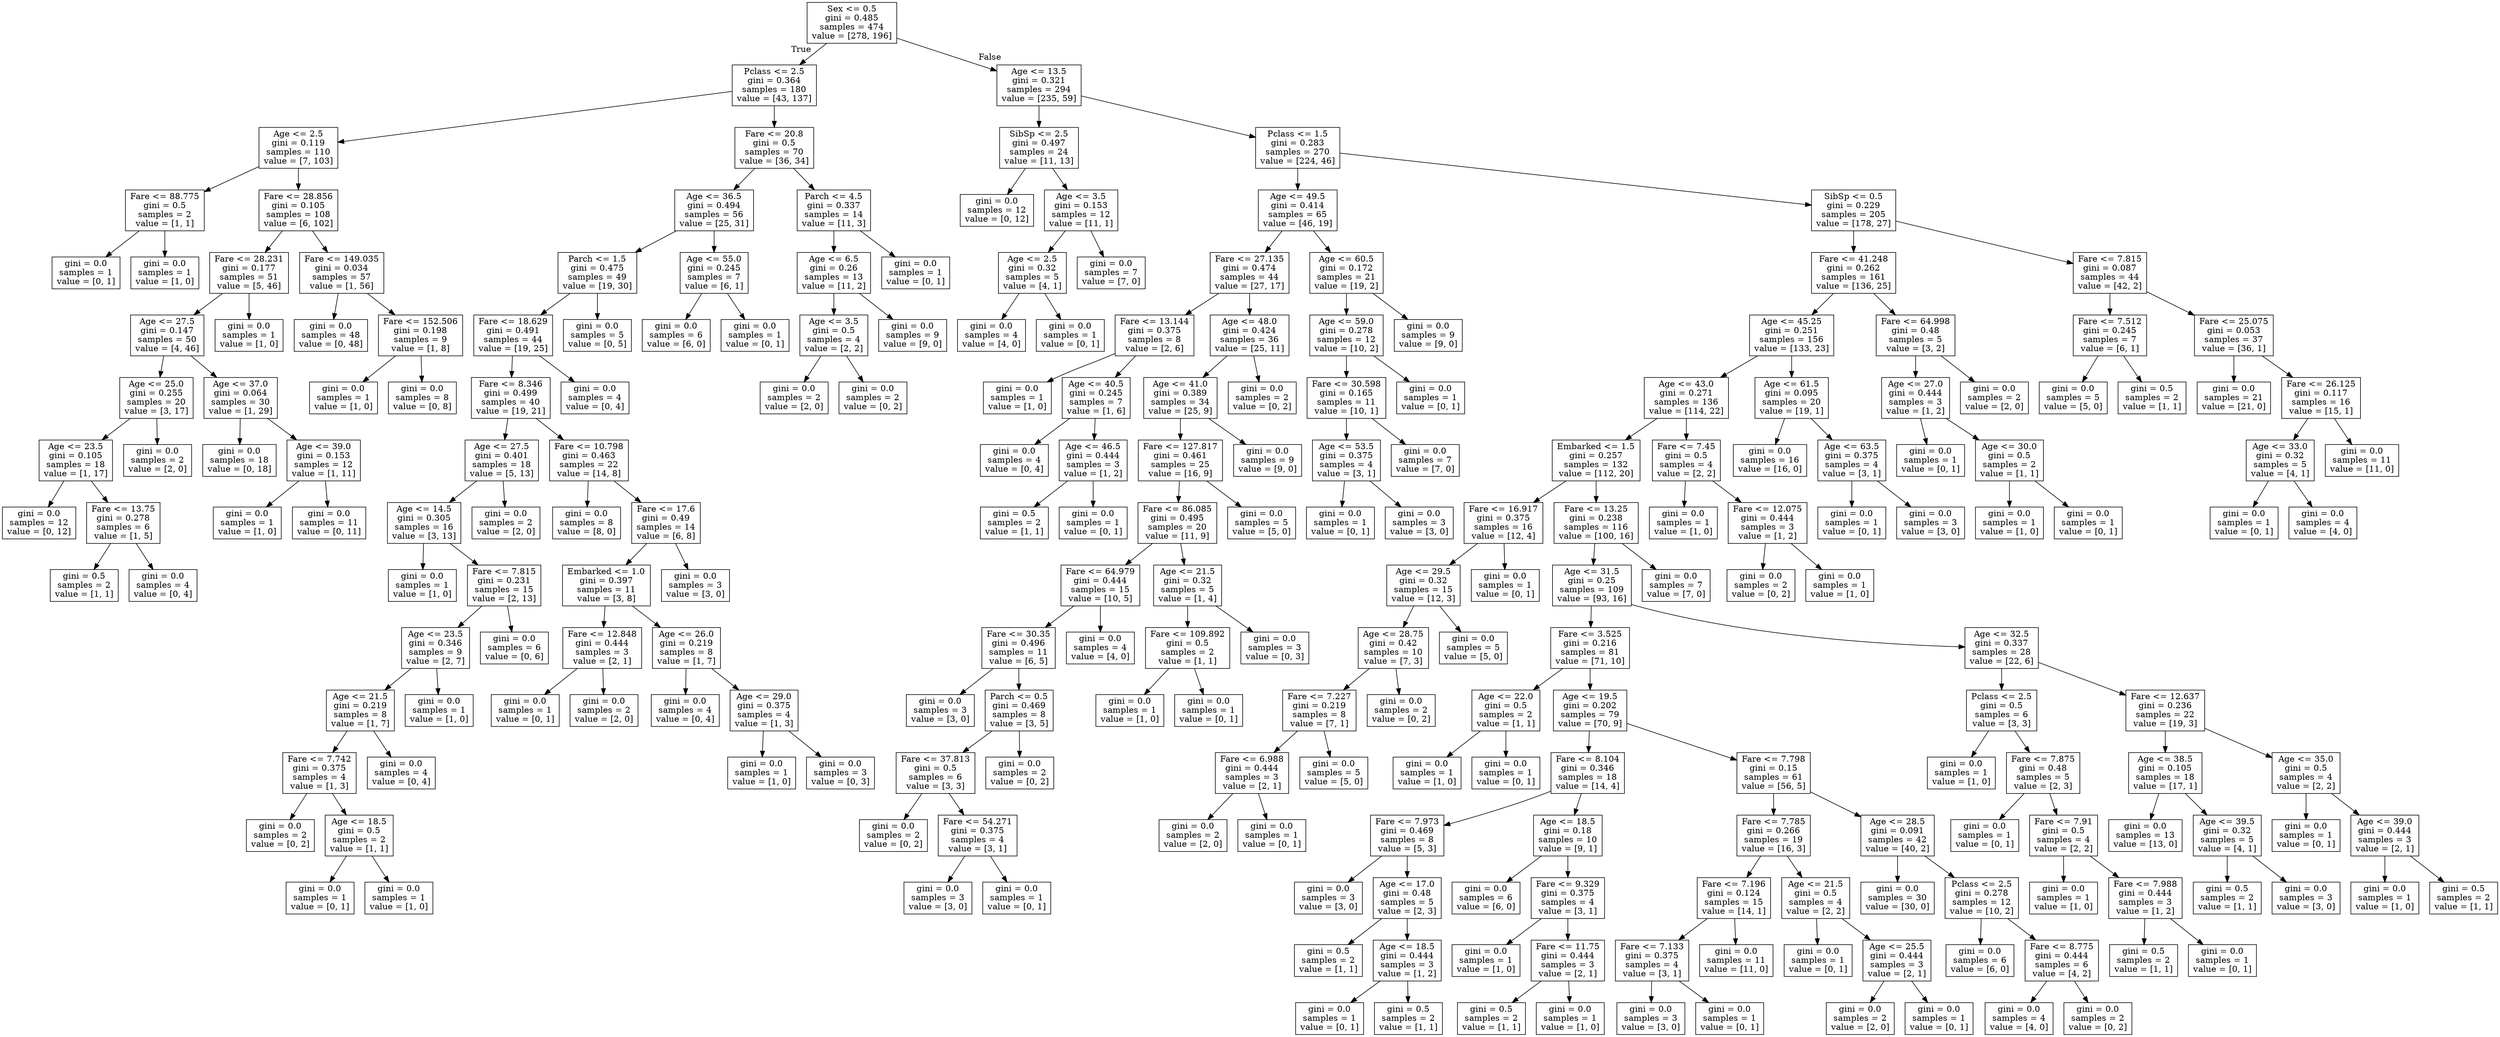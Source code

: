 digraph Tree {
node [shape=box] ;
0 [label="Sex <= 0.5\ngini = 0.485\nsamples = 474\nvalue = [278, 196]"] ;
1 [label="Pclass <= 2.5\ngini = 0.364\nsamples = 180\nvalue = [43, 137]"] ;
0 -> 1 [labeldistance=2.5, labelangle=45, headlabel="True"] ;
2 [label="Age <= 2.5\ngini = 0.119\nsamples = 110\nvalue = [7, 103]"] ;
1 -> 2 ;
3 [label="Fare <= 88.775\ngini = 0.5\nsamples = 2\nvalue = [1, 1]"] ;
2 -> 3 ;
4 [label="gini = 0.0\nsamples = 1\nvalue = [0, 1]"] ;
3 -> 4 ;
5 [label="gini = 0.0\nsamples = 1\nvalue = [1, 0]"] ;
3 -> 5 ;
6 [label="Fare <= 28.856\ngini = 0.105\nsamples = 108\nvalue = [6, 102]"] ;
2 -> 6 ;
7 [label="Fare <= 28.231\ngini = 0.177\nsamples = 51\nvalue = [5, 46]"] ;
6 -> 7 ;
8 [label="Age <= 27.5\ngini = 0.147\nsamples = 50\nvalue = [4, 46]"] ;
7 -> 8 ;
9 [label="Age <= 25.0\ngini = 0.255\nsamples = 20\nvalue = [3, 17]"] ;
8 -> 9 ;
10 [label="Age <= 23.5\ngini = 0.105\nsamples = 18\nvalue = [1, 17]"] ;
9 -> 10 ;
11 [label="gini = 0.0\nsamples = 12\nvalue = [0, 12]"] ;
10 -> 11 ;
12 [label="Fare <= 13.75\ngini = 0.278\nsamples = 6\nvalue = [1, 5]"] ;
10 -> 12 ;
13 [label="gini = 0.5\nsamples = 2\nvalue = [1, 1]"] ;
12 -> 13 ;
14 [label="gini = 0.0\nsamples = 4\nvalue = [0, 4]"] ;
12 -> 14 ;
15 [label="gini = 0.0\nsamples = 2\nvalue = [2, 0]"] ;
9 -> 15 ;
16 [label="Age <= 37.0\ngini = 0.064\nsamples = 30\nvalue = [1, 29]"] ;
8 -> 16 ;
17 [label="gini = 0.0\nsamples = 18\nvalue = [0, 18]"] ;
16 -> 17 ;
18 [label="Age <= 39.0\ngini = 0.153\nsamples = 12\nvalue = [1, 11]"] ;
16 -> 18 ;
19 [label="gini = 0.0\nsamples = 1\nvalue = [1, 0]"] ;
18 -> 19 ;
20 [label="gini = 0.0\nsamples = 11\nvalue = [0, 11]"] ;
18 -> 20 ;
21 [label="gini = 0.0\nsamples = 1\nvalue = [1, 0]"] ;
7 -> 21 ;
22 [label="Fare <= 149.035\ngini = 0.034\nsamples = 57\nvalue = [1, 56]"] ;
6 -> 22 ;
23 [label="gini = 0.0\nsamples = 48\nvalue = [0, 48]"] ;
22 -> 23 ;
24 [label="Fare <= 152.506\ngini = 0.198\nsamples = 9\nvalue = [1, 8]"] ;
22 -> 24 ;
25 [label="gini = 0.0\nsamples = 1\nvalue = [1, 0]"] ;
24 -> 25 ;
26 [label="gini = 0.0\nsamples = 8\nvalue = [0, 8]"] ;
24 -> 26 ;
27 [label="Fare <= 20.8\ngini = 0.5\nsamples = 70\nvalue = [36, 34]"] ;
1 -> 27 ;
28 [label="Age <= 36.5\ngini = 0.494\nsamples = 56\nvalue = [25, 31]"] ;
27 -> 28 ;
29 [label="Parch <= 1.5\ngini = 0.475\nsamples = 49\nvalue = [19, 30]"] ;
28 -> 29 ;
30 [label="Fare <= 18.629\ngini = 0.491\nsamples = 44\nvalue = [19, 25]"] ;
29 -> 30 ;
31 [label="Fare <= 8.346\ngini = 0.499\nsamples = 40\nvalue = [19, 21]"] ;
30 -> 31 ;
32 [label="Age <= 27.5\ngini = 0.401\nsamples = 18\nvalue = [5, 13]"] ;
31 -> 32 ;
33 [label="Age <= 14.5\ngini = 0.305\nsamples = 16\nvalue = [3, 13]"] ;
32 -> 33 ;
34 [label="gini = 0.0\nsamples = 1\nvalue = [1, 0]"] ;
33 -> 34 ;
35 [label="Fare <= 7.815\ngini = 0.231\nsamples = 15\nvalue = [2, 13]"] ;
33 -> 35 ;
36 [label="Age <= 23.5\ngini = 0.346\nsamples = 9\nvalue = [2, 7]"] ;
35 -> 36 ;
37 [label="Age <= 21.5\ngini = 0.219\nsamples = 8\nvalue = [1, 7]"] ;
36 -> 37 ;
38 [label="Fare <= 7.742\ngini = 0.375\nsamples = 4\nvalue = [1, 3]"] ;
37 -> 38 ;
39 [label="gini = 0.0\nsamples = 2\nvalue = [0, 2]"] ;
38 -> 39 ;
40 [label="Age <= 18.5\ngini = 0.5\nsamples = 2\nvalue = [1, 1]"] ;
38 -> 40 ;
41 [label="gini = 0.0\nsamples = 1\nvalue = [0, 1]"] ;
40 -> 41 ;
42 [label="gini = 0.0\nsamples = 1\nvalue = [1, 0]"] ;
40 -> 42 ;
43 [label="gini = 0.0\nsamples = 4\nvalue = [0, 4]"] ;
37 -> 43 ;
44 [label="gini = 0.0\nsamples = 1\nvalue = [1, 0]"] ;
36 -> 44 ;
45 [label="gini = 0.0\nsamples = 6\nvalue = [0, 6]"] ;
35 -> 45 ;
46 [label="gini = 0.0\nsamples = 2\nvalue = [2, 0]"] ;
32 -> 46 ;
47 [label="Fare <= 10.798\ngini = 0.463\nsamples = 22\nvalue = [14, 8]"] ;
31 -> 47 ;
48 [label="gini = 0.0\nsamples = 8\nvalue = [8, 0]"] ;
47 -> 48 ;
49 [label="Fare <= 17.6\ngini = 0.49\nsamples = 14\nvalue = [6, 8]"] ;
47 -> 49 ;
50 [label="Embarked <= 1.0\ngini = 0.397\nsamples = 11\nvalue = [3, 8]"] ;
49 -> 50 ;
51 [label="Fare <= 12.848\ngini = 0.444\nsamples = 3\nvalue = [2, 1]"] ;
50 -> 51 ;
52 [label="gini = 0.0\nsamples = 1\nvalue = [0, 1]"] ;
51 -> 52 ;
53 [label="gini = 0.0\nsamples = 2\nvalue = [2, 0]"] ;
51 -> 53 ;
54 [label="Age <= 26.0\ngini = 0.219\nsamples = 8\nvalue = [1, 7]"] ;
50 -> 54 ;
55 [label="gini = 0.0\nsamples = 4\nvalue = [0, 4]"] ;
54 -> 55 ;
56 [label="Age <= 29.0\ngini = 0.375\nsamples = 4\nvalue = [1, 3]"] ;
54 -> 56 ;
57 [label="gini = 0.0\nsamples = 1\nvalue = [1, 0]"] ;
56 -> 57 ;
58 [label="gini = 0.0\nsamples = 3\nvalue = [0, 3]"] ;
56 -> 58 ;
59 [label="gini = 0.0\nsamples = 3\nvalue = [3, 0]"] ;
49 -> 59 ;
60 [label="gini = 0.0\nsamples = 4\nvalue = [0, 4]"] ;
30 -> 60 ;
61 [label="gini = 0.0\nsamples = 5\nvalue = [0, 5]"] ;
29 -> 61 ;
62 [label="Age <= 55.0\ngini = 0.245\nsamples = 7\nvalue = [6, 1]"] ;
28 -> 62 ;
63 [label="gini = 0.0\nsamples = 6\nvalue = [6, 0]"] ;
62 -> 63 ;
64 [label="gini = 0.0\nsamples = 1\nvalue = [0, 1]"] ;
62 -> 64 ;
65 [label="Parch <= 4.5\ngini = 0.337\nsamples = 14\nvalue = [11, 3]"] ;
27 -> 65 ;
66 [label="Age <= 6.5\ngini = 0.26\nsamples = 13\nvalue = [11, 2]"] ;
65 -> 66 ;
67 [label="Age <= 3.5\ngini = 0.5\nsamples = 4\nvalue = [2, 2]"] ;
66 -> 67 ;
68 [label="gini = 0.0\nsamples = 2\nvalue = [2, 0]"] ;
67 -> 68 ;
69 [label="gini = 0.0\nsamples = 2\nvalue = [0, 2]"] ;
67 -> 69 ;
70 [label="gini = 0.0\nsamples = 9\nvalue = [9, 0]"] ;
66 -> 70 ;
71 [label="gini = 0.0\nsamples = 1\nvalue = [0, 1]"] ;
65 -> 71 ;
72 [label="Age <= 13.5\ngini = 0.321\nsamples = 294\nvalue = [235, 59]"] ;
0 -> 72 [labeldistance=2.5, labelangle=-45, headlabel="False"] ;
73 [label="SibSp <= 2.5\ngini = 0.497\nsamples = 24\nvalue = [11, 13]"] ;
72 -> 73 ;
74 [label="gini = 0.0\nsamples = 12\nvalue = [0, 12]"] ;
73 -> 74 ;
75 [label="Age <= 3.5\ngini = 0.153\nsamples = 12\nvalue = [11, 1]"] ;
73 -> 75 ;
76 [label="Age <= 2.5\ngini = 0.32\nsamples = 5\nvalue = [4, 1]"] ;
75 -> 76 ;
77 [label="gini = 0.0\nsamples = 4\nvalue = [4, 0]"] ;
76 -> 77 ;
78 [label="gini = 0.0\nsamples = 1\nvalue = [0, 1]"] ;
76 -> 78 ;
79 [label="gini = 0.0\nsamples = 7\nvalue = [7, 0]"] ;
75 -> 79 ;
80 [label="Pclass <= 1.5\ngini = 0.283\nsamples = 270\nvalue = [224, 46]"] ;
72 -> 80 ;
81 [label="Age <= 49.5\ngini = 0.414\nsamples = 65\nvalue = [46, 19]"] ;
80 -> 81 ;
82 [label="Fare <= 27.135\ngini = 0.474\nsamples = 44\nvalue = [27, 17]"] ;
81 -> 82 ;
83 [label="Fare <= 13.144\ngini = 0.375\nsamples = 8\nvalue = [2, 6]"] ;
82 -> 83 ;
84 [label="gini = 0.0\nsamples = 1\nvalue = [1, 0]"] ;
83 -> 84 ;
85 [label="Age <= 40.5\ngini = 0.245\nsamples = 7\nvalue = [1, 6]"] ;
83 -> 85 ;
86 [label="gini = 0.0\nsamples = 4\nvalue = [0, 4]"] ;
85 -> 86 ;
87 [label="Age <= 46.5\ngini = 0.444\nsamples = 3\nvalue = [1, 2]"] ;
85 -> 87 ;
88 [label="gini = 0.5\nsamples = 2\nvalue = [1, 1]"] ;
87 -> 88 ;
89 [label="gini = 0.0\nsamples = 1\nvalue = [0, 1]"] ;
87 -> 89 ;
90 [label="Age <= 48.0\ngini = 0.424\nsamples = 36\nvalue = [25, 11]"] ;
82 -> 90 ;
91 [label="Age <= 41.0\ngini = 0.389\nsamples = 34\nvalue = [25, 9]"] ;
90 -> 91 ;
92 [label="Fare <= 127.817\ngini = 0.461\nsamples = 25\nvalue = [16, 9]"] ;
91 -> 92 ;
93 [label="Fare <= 86.085\ngini = 0.495\nsamples = 20\nvalue = [11, 9]"] ;
92 -> 93 ;
94 [label="Fare <= 64.979\ngini = 0.444\nsamples = 15\nvalue = [10, 5]"] ;
93 -> 94 ;
95 [label="Fare <= 30.35\ngini = 0.496\nsamples = 11\nvalue = [6, 5]"] ;
94 -> 95 ;
96 [label="gini = 0.0\nsamples = 3\nvalue = [3, 0]"] ;
95 -> 96 ;
97 [label="Parch <= 0.5\ngini = 0.469\nsamples = 8\nvalue = [3, 5]"] ;
95 -> 97 ;
98 [label="Fare <= 37.813\ngini = 0.5\nsamples = 6\nvalue = [3, 3]"] ;
97 -> 98 ;
99 [label="gini = 0.0\nsamples = 2\nvalue = [0, 2]"] ;
98 -> 99 ;
100 [label="Fare <= 54.271\ngini = 0.375\nsamples = 4\nvalue = [3, 1]"] ;
98 -> 100 ;
101 [label="gini = 0.0\nsamples = 3\nvalue = [3, 0]"] ;
100 -> 101 ;
102 [label="gini = 0.0\nsamples = 1\nvalue = [0, 1]"] ;
100 -> 102 ;
103 [label="gini = 0.0\nsamples = 2\nvalue = [0, 2]"] ;
97 -> 103 ;
104 [label="gini = 0.0\nsamples = 4\nvalue = [4, 0]"] ;
94 -> 104 ;
105 [label="Age <= 21.5\ngini = 0.32\nsamples = 5\nvalue = [1, 4]"] ;
93 -> 105 ;
106 [label="Fare <= 109.892\ngini = 0.5\nsamples = 2\nvalue = [1, 1]"] ;
105 -> 106 ;
107 [label="gini = 0.0\nsamples = 1\nvalue = [1, 0]"] ;
106 -> 107 ;
108 [label="gini = 0.0\nsamples = 1\nvalue = [0, 1]"] ;
106 -> 108 ;
109 [label="gini = 0.0\nsamples = 3\nvalue = [0, 3]"] ;
105 -> 109 ;
110 [label="gini = 0.0\nsamples = 5\nvalue = [5, 0]"] ;
92 -> 110 ;
111 [label="gini = 0.0\nsamples = 9\nvalue = [9, 0]"] ;
91 -> 111 ;
112 [label="gini = 0.0\nsamples = 2\nvalue = [0, 2]"] ;
90 -> 112 ;
113 [label="Age <= 60.5\ngini = 0.172\nsamples = 21\nvalue = [19, 2]"] ;
81 -> 113 ;
114 [label="Age <= 59.0\ngini = 0.278\nsamples = 12\nvalue = [10, 2]"] ;
113 -> 114 ;
115 [label="Fare <= 30.598\ngini = 0.165\nsamples = 11\nvalue = [10, 1]"] ;
114 -> 115 ;
116 [label="Age <= 53.5\ngini = 0.375\nsamples = 4\nvalue = [3, 1]"] ;
115 -> 116 ;
117 [label="gini = 0.0\nsamples = 1\nvalue = [0, 1]"] ;
116 -> 117 ;
118 [label="gini = 0.0\nsamples = 3\nvalue = [3, 0]"] ;
116 -> 118 ;
119 [label="gini = 0.0\nsamples = 7\nvalue = [7, 0]"] ;
115 -> 119 ;
120 [label="gini = 0.0\nsamples = 1\nvalue = [0, 1]"] ;
114 -> 120 ;
121 [label="gini = 0.0\nsamples = 9\nvalue = [9, 0]"] ;
113 -> 121 ;
122 [label="SibSp <= 0.5\ngini = 0.229\nsamples = 205\nvalue = [178, 27]"] ;
80 -> 122 ;
123 [label="Fare <= 41.248\ngini = 0.262\nsamples = 161\nvalue = [136, 25]"] ;
122 -> 123 ;
124 [label="Age <= 45.25\ngini = 0.251\nsamples = 156\nvalue = [133, 23]"] ;
123 -> 124 ;
125 [label="Age <= 43.0\ngini = 0.271\nsamples = 136\nvalue = [114, 22]"] ;
124 -> 125 ;
126 [label="Embarked <= 1.5\ngini = 0.257\nsamples = 132\nvalue = [112, 20]"] ;
125 -> 126 ;
127 [label="Fare <= 16.917\ngini = 0.375\nsamples = 16\nvalue = [12, 4]"] ;
126 -> 127 ;
128 [label="Age <= 29.5\ngini = 0.32\nsamples = 15\nvalue = [12, 3]"] ;
127 -> 128 ;
129 [label="Age <= 28.75\ngini = 0.42\nsamples = 10\nvalue = [7, 3]"] ;
128 -> 129 ;
130 [label="Fare <= 7.227\ngini = 0.219\nsamples = 8\nvalue = [7, 1]"] ;
129 -> 130 ;
131 [label="Fare <= 6.988\ngini = 0.444\nsamples = 3\nvalue = [2, 1]"] ;
130 -> 131 ;
132 [label="gini = 0.0\nsamples = 2\nvalue = [2, 0]"] ;
131 -> 132 ;
133 [label="gini = 0.0\nsamples = 1\nvalue = [0, 1]"] ;
131 -> 133 ;
134 [label="gini = 0.0\nsamples = 5\nvalue = [5, 0]"] ;
130 -> 134 ;
135 [label="gini = 0.0\nsamples = 2\nvalue = [0, 2]"] ;
129 -> 135 ;
136 [label="gini = 0.0\nsamples = 5\nvalue = [5, 0]"] ;
128 -> 136 ;
137 [label="gini = 0.0\nsamples = 1\nvalue = [0, 1]"] ;
127 -> 137 ;
138 [label="Fare <= 13.25\ngini = 0.238\nsamples = 116\nvalue = [100, 16]"] ;
126 -> 138 ;
139 [label="Age <= 31.5\ngini = 0.25\nsamples = 109\nvalue = [93, 16]"] ;
138 -> 139 ;
140 [label="Fare <= 3.525\ngini = 0.216\nsamples = 81\nvalue = [71, 10]"] ;
139 -> 140 ;
141 [label="Age <= 22.0\ngini = 0.5\nsamples = 2\nvalue = [1, 1]"] ;
140 -> 141 ;
142 [label="gini = 0.0\nsamples = 1\nvalue = [1, 0]"] ;
141 -> 142 ;
143 [label="gini = 0.0\nsamples = 1\nvalue = [0, 1]"] ;
141 -> 143 ;
144 [label="Age <= 19.5\ngini = 0.202\nsamples = 79\nvalue = [70, 9]"] ;
140 -> 144 ;
145 [label="Fare <= 8.104\ngini = 0.346\nsamples = 18\nvalue = [14, 4]"] ;
144 -> 145 ;
146 [label="Fare <= 7.973\ngini = 0.469\nsamples = 8\nvalue = [5, 3]"] ;
145 -> 146 ;
147 [label="gini = 0.0\nsamples = 3\nvalue = [3, 0]"] ;
146 -> 147 ;
148 [label="Age <= 17.0\ngini = 0.48\nsamples = 5\nvalue = [2, 3]"] ;
146 -> 148 ;
149 [label="gini = 0.5\nsamples = 2\nvalue = [1, 1]"] ;
148 -> 149 ;
150 [label="Age <= 18.5\ngini = 0.444\nsamples = 3\nvalue = [1, 2]"] ;
148 -> 150 ;
151 [label="gini = 0.0\nsamples = 1\nvalue = [0, 1]"] ;
150 -> 151 ;
152 [label="gini = 0.5\nsamples = 2\nvalue = [1, 1]"] ;
150 -> 152 ;
153 [label="Age <= 18.5\ngini = 0.18\nsamples = 10\nvalue = [9, 1]"] ;
145 -> 153 ;
154 [label="gini = 0.0\nsamples = 6\nvalue = [6, 0]"] ;
153 -> 154 ;
155 [label="Fare <= 9.329\ngini = 0.375\nsamples = 4\nvalue = [3, 1]"] ;
153 -> 155 ;
156 [label="gini = 0.0\nsamples = 1\nvalue = [1, 0]"] ;
155 -> 156 ;
157 [label="Fare <= 11.75\ngini = 0.444\nsamples = 3\nvalue = [2, 1]"] ;
155 -> 157 ;
158 [label="gini = 0.5\nsamples = 2\nvalue = [1, 1]"] ;
157 -> 158 ;
159 [label="gini = 0.0\nsamples = 1\nvalue = [1, 0]"] ;
157 -> 159 ;
160 [label="Fare <= 7.798\ngini = 0.15\nsamples = 61\nvalue = [56, 5]"] ;
144 -> 160 ;
161 [label="Fare <= 7.785\ngini = 0.266\nsamples = 19\nvalue = [16, 3]"] ;
160 -> 161 ;
162 [label="Fare <= 7.196\ngini = 0.124\nsamples = 15\nvalue = [14, 1]"] ;
161 -> 162 ;
163 [label="Fare <= 7.133\ngini = 0.375\nsamples = 4\nvalue = [3, 1]"] ;
162 -> 163 ;
164 [label="gini = 0.0\nsamples = 3\nvalue = [3, 0]"] ;
163 -> 164 ;
165 [label="gini = 0.0\nsamples = 1\nvalue = [0, 1]"] ;
163 -> 165 ;
166 [label="gini = 0.0\nsamples = 11\nvalue = [11, 0]"] ;
162 -> 166 ;
167 [label="Age <= 21.5\ngini = 0.5\nsamples = 4\nvalue = [2, 2]"] ;
161 -> 167 ;
168 [label="gini = 0.0\nsamples = 1\nvalue = [0, 1]"] ;
167 -> 168 ;
169 [label="Age <= 25.5\ngini = 0.444\nsamples = 3\nvalue = [2, 1]"] ;
167 -> 169 ;
170 [label="gini = 0.0\nsamples = 2\nvalue = [2, 0]"] ;
169 -> 170 ;
171 [label="gini = 0.0\nsamples = 1\nvalue = [0, 1]"] ;
169 -> 171 ;
172 [label="Age <= 28.5\ngini = 0.091\nsamples = 42\nvalue = [40, 2]"] ;
160 -> 172 ;
173 [label="gini = 0.0\nsamples = 30\nvalue = [30, 0]"] ;
172 -> 173 ;
174 [label="Pclass <= 2.5\ngini = 0.278\nsamples = 12\nvalue = [10, 2]"] ;
172 -> 174 ;
175 [label="gini = 0.0\nsamples = 6\nvalue = [6, 0]"] ;
174 -> 175 ;
176 [label="Fare <= 8.775\ngini = 0.444\nsamples = 6\nvalue = [4, 2]"] ;
174 -> 176 ;
177 [label="gini = 0.0\nsamples = 4\nvalue = [4, 0]"] ;
176 -> 177 ;
178 [label="gini = 0.0\nsamples = 2\nvalue = [0, 2]"] ;
176 -> 178 ;
179 [label="Age <= 32.5\ngini = 0.337\nsamples = 28\nvalue = [22, 6]"] ;
139 -> 179 ;
180 [label="Pclass <= 2.5\ngini = 0.5\nsamples = 6\nvalue = [3, 3]"] ;
179 -> 180 ;
181 [label="gini = 0.0\nsamples = 1\nvalue = [1, 0]"] ;
180 -> 181 ;
182 [label="Fare <= 7.875\ngini = 0.48\nsamples = 5\nvalue = [2, 3]"] ;
180 -> 182 ;
183 [label="gini = 0.0\nsamples = 1\nvalue = [0, 1]"] ;
182 -> 183 ;
184 [label="Fare <= 7.91\ngini = 0.5\nsamples = 4\nvalue = [2, 2]"] ;
182 -> 184 ;
185 [label="gini = 0.0\nsamples = 1\nvalue = [1, 0]"] ;
184 -> 185 ;
186 [label="Fare <= 7.988\ngini = 0.444\nsamples = 3\nvalue = [1, 2]"] ;
184 -> 186 ;
187 [label="gini = 0.5\nsamples = 2\nvalue = [1, 1]"] ;
186 -> 187 ;
188 [label="gini = 0.0\nsamples = 1\nvalue = [0, 1]"] ;
186 -> 188 ;
189 [label="Fare <= 12.637\ngini = 0.236\nsamples = 22\nvalue = [19, 3]"] ;
179 -> 189 ;
190 [label="Age <= 38.5\ngini = 0.105\nsamples = 18\nvalue = [17, 1]"] ;
189 -> 190 ;
191 [label="gini = 0.0\nsamples = 13\nvalue = [13, 0]"] ;
190 -> 191 ;
192 [label="Age <= 39.5\ngini = 0.32\nsamples = 5\nvalue = [4, 1]"] ;
190 -> 192 ;
193 [label="gini = 0.5\nsamples = 2\nvalue = [1, 1]"] ;
192 -> 193 ;
194 [label="gini = 0.0\nsamples = 3\nvalue = [3, 0]"] ;
192 -> 194 ;
195 [label="Age <= 35.0\ngini = 0.5\nsamples = 4\nvalue = [2, 2]"] ;
189 -> 195 ;
196 [label="gini = 0.0\nsamples = 1\nvalue = [0, 1]"] ;
195 -> 196 ;
197 [label="Age <= 39.0\ngini = 0.444\nsamples = 3\nvalue = [2, 1]"] ;
195 -> 197 ;
198 [label="gini = 0.0\nsamples = 1\nvalue = [1, 0]"] ;
197 -> 198 ;
199 [label="gini = 0.5\nsamples = 2\nvalue = [1, 1]"] ;
197 -> 199 ;
200 [label="gini = 0.0\nsamples = 7\nvalue = [7, 0]"] ;
138 -> 200 ;
201 [label="Fare <= 7.45\ngini = 0.5\nsamples = 4\nvalue = [2, 2]"] ;
125 -> 201 ;
202 [label="gini = 0.0\nsamples = 1\nvalue = [1, 0]"] ;
201 -> 202 ;
203 [label="Fare <= 12.075\ngini = 0.444\nsamples = 3\nvalue = [1, 2]"] ;
201 -> 203 ;
204 [label="gini = 0.0\nsamples = 2\nvalue = [0, 2]"] ;
203 -> 204 ;
205 [label="gini = 0.0\nsamples = 1\nvalue = [1, 0]"] ;
203 -> 205 ;
206 [label="Age <= 61.5\ngini = 0.095\nsamples = 20\nvalue = [19, 1]"] ;
124 -> 206 ;
207 [label="gini = 0.0\nsamples = 16\nvalue = [16, 0]"] ;
206 -> 207 ;
208 [label="Age <= 63.5\ngini = 0.375\nsamples = 4\nvalue = [3, 1]"] ;
206 -> 208 ;
209 [label="gini = 0.0\nsamples = 1\nvalue = [0, 1]"] ;
208 -> 209 ;
210 [label="gini = 0.0\nsamples = 3\nvalue = [3, 0]"] ;
208 -> 210 ;
211 [label="Fare <= 64.998\ngini = 0.48\nsamples = 5\nvalue = [3, 2]"] ;
123 -> 211 ;
212 [label="Age <= 27.0\ngini = 0.444\nsamples = 3\nvalue = [1, 2]"] ;
211 -> 212 ;
213 [label="gini = 0.0\nsamples = 1\nvalue = [0, 1]"] ;
212 -> 213 ;
214 [label="Age <= 30.0\ngini = 0.5\nsamples = 2\nvalue = [1, 1]"] ;
212 -> 214 ;
215 [label="gini = 0.0\nsamples = 1\nvalue = [1, 0]"] ;
214 -> 215 ;
216 [label="gini = 0.0\nsamples = 1\nvalue = [0, 1]"] ;
214 -> 216 ;
217 [label="gini = 0.0\nsamples = 2\nvalue = [2, 0]"] ;
211 -> 217 ;
218 [label="Fare <= 7.815\ngini = 0.087\nsamples = 44\nvalue = [42, 2]"] ;
122 -> 218 ;
219 [label="Fare <= 7.512\ngini = 0.245\nsamples = 7\nvalue = [6, 1]"] ;
218 -> 219 ;
220 [label="gini = 0.0\nsamples = 5\nvalue = [5, 0]"] ;
219 -> 220 ;
221 [label="gini = 0.5\nsamples = 2\nvalue = [1, 1]"] ;
219 -> 221 ;
222 [label="Fare <= 25.075\ngini = 0.053\nsamples = 37\nvalue = [36, 1]"] ;
218 -> 222 ;
223 [label="gini = 0.0\nsamples = 21\nvalue = [21, 0]"] ;
222 -> 223 ;
224 [label="Fare <= 26.125\ngini = 0.117\nsamples = 16\nvalue = [15, 1]"] ;
222 -> 224 ;
225 [label="Age <= 33.0\ngini = 0.32\nsamples = 5\nvalue = [4, 1]"] ;
224 -> 225 ;
226 [label="gini = 0.0\nsamples = 1\nvalue = [0, 1]"] ;
225 -> 226 ;
227 [label="gini = 0.0\nsamples = 4\nvalue = [4, 0]"] ;
225 -> 227 ;
228 [label="gini = 0.0\nsamples = 11\nvalue = [11, 0]"] ;
224 -> 228 ;
}